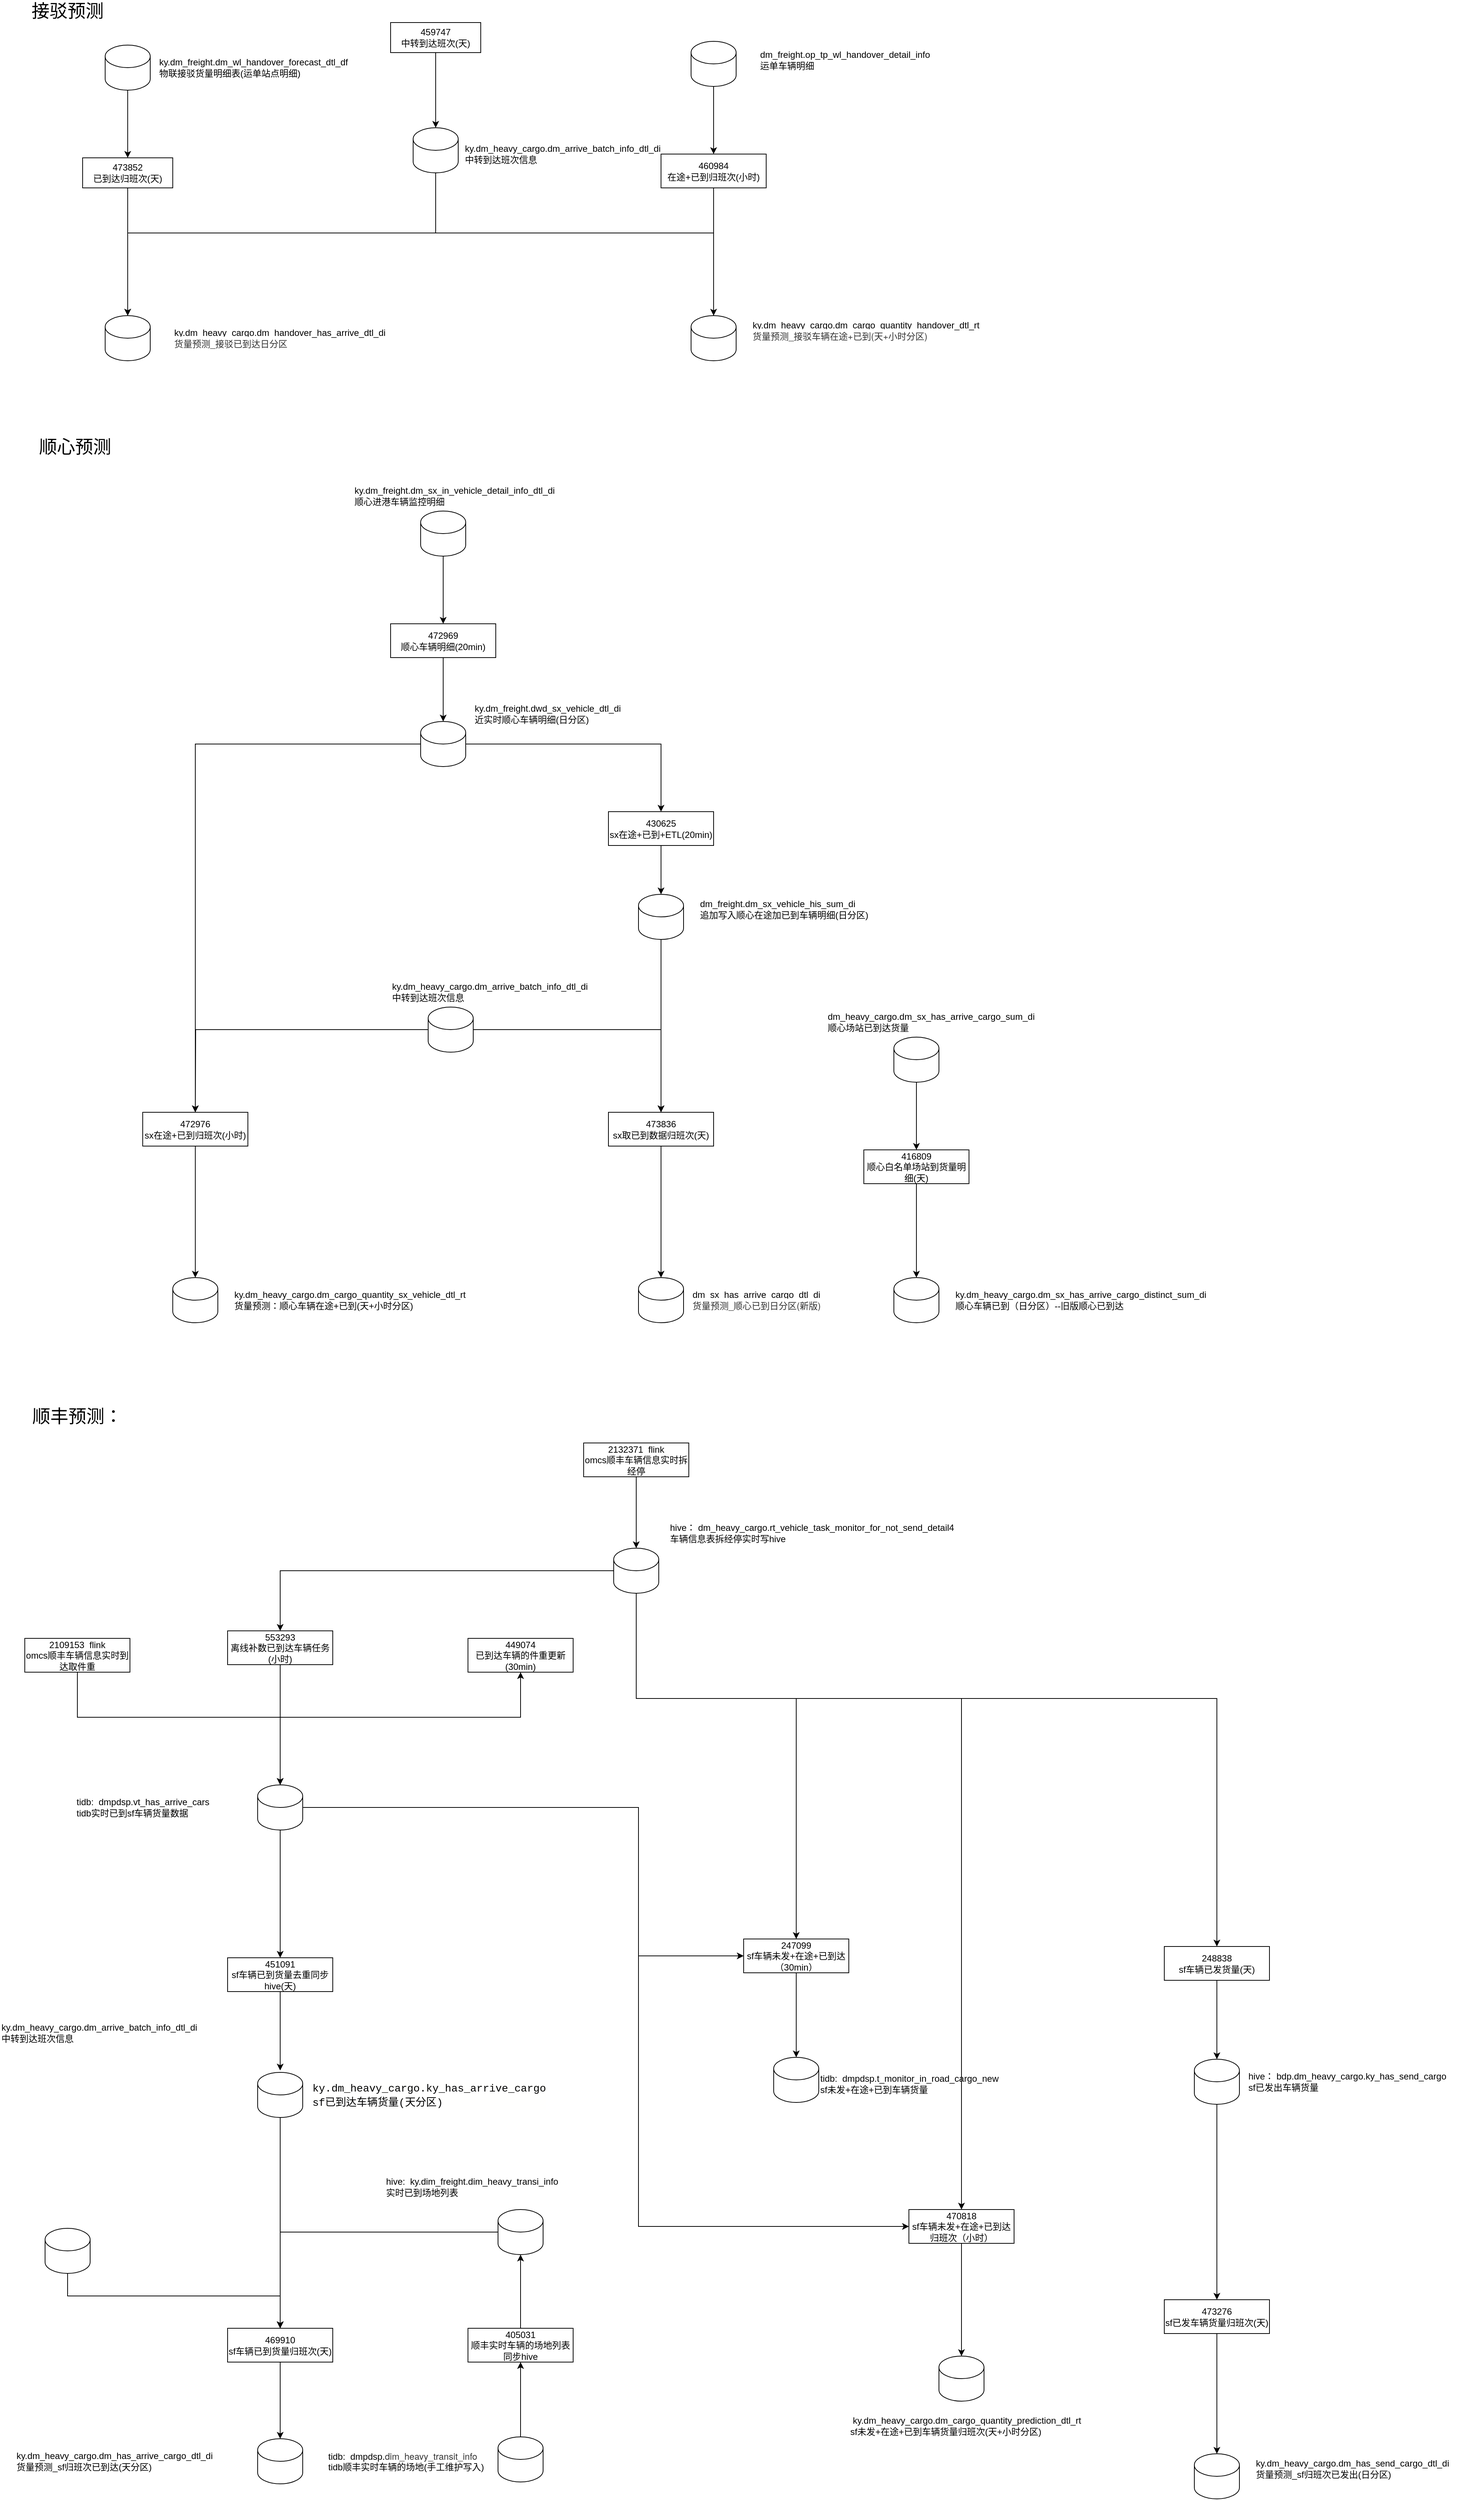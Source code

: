 <mxfile version="14.6.13" type="device"><diagram id="OLOBYFOKY032KASJwXp_" name="第 1 页"><mxGraphModel dx="2130" dy="1068" grid="0" gridSize="10" guides="0" tooltips="1" connect="1" arrows="1" fold="1" page="0" pageScale="1" pageWidth="827" pageHeight="1169" math="0" shadow="0"><root><mxCell id="0"/><mxCell id="1" parent="0"/><mxCell id="004Lto_7yVkdTld89THt-5" style="edgeStyle=orthogonalEdgeStyle;rounded=0;orthogonalLoop=1;jettySize=auto;html=1;" parent="1" source="004Lto_7yVkdTld89THt-1" edge="1"><mxGeometry relative="1" as="geometry"><mxPoint x="180" y="290" as="targetPoint"/></mxGeometry></mxCell><mxCell id="004Lto_7yVkdTld89THt-1" value="" style="shape=cylinder3;whiteSpace=wrap;html=1;boundedLbl=1;backgroundOutline=1;size=15;" parent="1" vertex="1"><mxGeometry x="150" y="140" width="60" height="60" as="geometry"/></mxCell><mxCell id="004Lto_7yVkdTld89THt-2" value="&lt;font style=&quot;font-size: 24px&quot;&gt;接驳预测&lt;/font&gt;" style="text;html=1;strokeColor=none;fillColor=none;align=center;verticalAlign=middle;whiteSpace=wrap;rounded=0;" parent="1" vertex="1"><mxGeometry x="10" y="80" width="180" height="30" as="geometry"/></mxCell><mxCell id="004Lto_7yVkdTld89THt-3" value="&lt;div&gt;&lt;span&gt;ky.dm_freight.dm_wl_handover_forecast_dtl_df&lt;/span&gt;&lt;/div&gt;&lt;div&gt;&lt;span&gt;物联接驳货量明细表(运单站点明细)&lt;/span&gt;&lt;/div&gt;" style="text;html=1;strokeColor=none;fillColor=none;align=left;verticalAlign=middle;whiteSpace=wrap;rounded=0;" parent="1" vertex="1"><mxGeometry x="220" y="140" width="250" height="60" as="geometry"/></mxCell><mxCell id="004Lto_7yVkdTld89THt-8" style="edgeStyle=orthogonalEdgeStyle;rounded=0;orthogonalLoop=1;jettySize=auto;html=1;exitX=0.5;exitY=1;exitDx=0;exitDy=0;entryX=0.5;entryY=0;entryDx=0;entryDy=0;entryPerimeter=0;" parent="1" source="004Lto_7yVkdTld89THt-6" target="004Lto_7yVkdTld89THt-7" edge="1"><mxGeometry relative="1" as="geometry"/></mxCell><mxCell id="004Lto_7yVkdTld89THt-6" value="473852&lt;br&gt;已到达归班次(天)" style="rounded=0;whiteSpace=wrap;html=1;" parent="1" vertex="1"><mxGeometry x="120" y="290" width="120" height="40" as="geometry"/></mxCell><mxCell id="004Lto_7yVkdTld89THt-7" value="" style="shape=cylinder3;whiteSpace=wrap;html=1;boundedLbl=1;backgroundOutline=1;size=15;" parent="1" vertex="1"><mxGeometry x="150" y="500" width="60" height="60" as="geometry"/></mxCell><mxCell id="004Lto_7yVkdTld89THt-10" value="ky.dm_heavy_cargo.dm_handover_has_arrive_dtl_di&lt;br&gt;&lt;span style=&quot;color: rgb(51 , 51 , 51) ; font-family: &amp;#34;pingfang sc&amp;#34; , &amp;#34;microsoft yahei&amp;#34; , &amp;#34;helvetica neue&amp;#34; , &amp;#34;helvetica&amp;#34; , &amp;#34;arial&amp;#34; , sans-serif , &amp;#34;apple color emoji&amp;#34; , &amp;#34;segoe ui emoji&amp;#34; , &amp;#34;segoe ui symbol&amp;#34; ; background-color: rgb(255 , 255 , 255)&quot;&gt;货量预测_接驳已到达日分区&lt;/span&gt;" style="text;html=1;strokeColor=none;fillColor=none;align=left;verticalAlign=middle;whiteSpace=wrap;rounded=0;" parent="1" vertex="1"><mxGeometry x="240" y="500" width="250" height="60" as="geometry"/></mxCell><mxCell id="004Lto_7yVkdTld89THt-14" style="edgeStyle=orthogonalEdgeStyle;rounded=0;orthogonalLoop=1;jettySize=auto;html=1;entryX=0.5;entryY=0;entryDx=0;entryDy=0;entryPerimeter=0;" parent="1" source="004Lto_7yVkdTld89THt-12" target="004Lto_7yVkdTld89THt-7" edge="1"><mxGeometry relative="1" as="geometry"><mxPoint x="180" y="360" as="targetPoint"/><Array as="points"><mxPoint x="590" y="390"/><mxPoint x="180" y="390"/></Array></mxGeometry></mxCell><mxCell id="004Lto_7yVkdTld89THt-23" style="edgeStyle=orthogonalEdgeStyle;rounded=0;orthogonalLoop=1;jettySize=auto;html=1;entryX=0.5;entryY=0;entryDx=0;entryDy=0;entryPerimeter=0;" parent="1" source="004Lto_7yVkdTld89THt-12" target="004Lto_7yVkdTld89THt-19" edge="1"><mxGeometry relative="1" as="geometry"><Array as="points"><mxPoint x="590" y="390"/><mxPoint x="960" y="390"/></Array></mxGeometry></mxCell><mxCell id="004Lto_7yVkdTld89THt-12" value="" style="shape=cylinder3;whiteSpace=wrap;html=1;boundedLbl=1;backgroundOutline=1;size=15;" parent="1" vertex="1"><mxGeometry x="560" y="250" width="60" height="60" as="geometry"/></mxCell><mxCell id="004Lto_7yVkdTld89THt-13" value="ky.dm_heavy_cargo.dm_arrive_batch_info_dtl_di&lt;br&gt;中转到达班次信息" style="text;html=1;strokeColor=none;fillColor=none;align=left;verticalAlign=middle;whiteSpace=wrap;rounded=0;" parent="1" vertex="1"><mxGeometry x="627" y="260" width="250" height="50" as="geometry"/></mxCell><mxCell id="004Lto_7yVkdTld89THt-15" style="edgeStyle=orthogonalEdgeStyle;rounded=0;orthogonalLoop=1;jettySize=auto;html=1;" parent="1" source="004Lto_7yVkdTld89THt-16" edge="1"><mxGeometry relative="1" as="geometry"><mxPoint x="960" y="285" as="targetPoint"/></mxGeometry></mxCell><mxCell id="004Lto_7yVkdTld89THt-16" value="" style="shape=cylinder3;whiteSpace=wrap;html=1;boundedLbl=1;backgroundOutline=1;size=15;" parent="1" vertex="1"><mxGeometry x="930" y="135" width="60" height="60" as="geometry"/></mxCell><mxCell id="004Lto_7yVkdTld89THt-24" style="edgeStyle=orthogonalEdgeStyle;rounded=0;orthogonalLoop=1;jettySize=auto;html=1;" parent="1" source="004Lto_7yVkdTld89THt-18" edge="1"><mxGeometry relative="1" as="geometry"><mxPoint x="960" y="510" as="targetPoint"/><Array as="points"><mxPoint x="960" y="370"/><mxPoint x="960" y="370"/></Array></mxGeometry></mxCell><mxCell id="004Lto_7yVkdTld89THt-18" value="460984&lt;br&gt;在途+已到归班次(小时)" style="rounded=0;whiteSpace=wrap;html=1;" parent="1" vertex="1"><mxGeometry x="890" y="285" width="140" height="45" as="geometry"/></mxCell><mxCell id="004Lto_7yVkdTld89THt-19" value="" style="shape=cylinder3;whiteSpace=wrap;html=1;boundedLbl=1;backgroundOutline=1;size=15;" parent="1" vertex="1"><mxGeometry x="930" y="500" width="60" height="60" as="geometry"/></mxCell><mxCell id="004Lto_7yVkdTld89THt-20" value="dm_freight.op_tp_wl_handover_detail_info&lt;br&gt;运单车辆明细" style="text;html=1;strokeColor=none;fillColor=none;align=left;verticalAlign=middle;whiteSpace=wrap;rounded=0;" parent="1" vertex="1"><mxGeometry x="1020" y="135" width="250" height="50" as="geometry"/></mxCell><mxCell id="004Lto_7yVkdTld89THt-25" value="ky.dm_heavy_cargo.dm_cargo_quantity_handover_dtl_rt&lt;br&gt;&lt;span style=&quot;color: rgb(51 , 51 , 51) ; font-family: &amp;#34;pingfang sc&amp;#34; , &amp;#34;microsoft yahei&amp;#34; , &amp;#34;helvetica neue&amp;#34; , &amp;#34;helvetica&amp;#34; , &amp;#34;arial&amp;#34; , sans-serif , &amp;#34;apple color emoji&amp;#34; , &amp;#34;segoe ui emoji&amp;#34; , &amp;#34;segoe ui symbol&amp;#34; ; background-color: rgb(255 , 255 , 255)&quot;&gt;货量预测_接驳车辆在途+已到(天+小时分区)&lt;/span&gt;" style="text;html=1;strokeColor=none;fillColor=none;align=left;verticalAlign=middle;whiteSpace=wrap;rounded=0;" parent="1" vertex="1"><mxGeometry x="1010" y="490" width="250" height="60" as="geometry"/></mxCell><mxCell id="004Lto_7yVkdTld89THt-27" value="&lt;font style=&quot;font-size: 24px&quot;&gt;顺心预测&lt;/font&gt;" style="text;html=1;strokeColor=none;fillColor=none;align=center;verticalAlign=middle;whiteSpace=wrap;rounded=0;" parent="1" vertex="1"><mxGeometry x="20" y="660" width="180" height="30" as="geometry"/></mxCell><mxCell id="004Lto_7yVkdTld89THt-31" style="edgeStyle=orthogonalEdgeStyle;rounded=0;orthogonalLoop=1;jettySize=auto;html=1;entryX=0.5;entryY=0;entryDx=0;entryDy=0;" parent="1" source="004Lto_7yVkdTld89THt-28" target="004Lto_7yVkdTld89THt-30" edge="1"><mxGeometry relative="1" as="geometry"/></mxCell><mxCell id="004Lto_7yVkdTld89THt-28" value="" style="shape=cylinder3;whiteSpace=wrap;html=1;boundedLbl=1;backgroundOutline=1;size=15;" parent="1" vertex="1"><mxGeometry x="570" y="760" width="60" height="60" as="geometry"/></mxCell><mxCell id="004Lto_7yVkdTld89THt-29" value="ky.dm_freight.dm_sx_in_vehicle_detail_info_dtl_di&lt;br&gt;顺心进港车辆监控明细" style="text;html=1;strokeColor=none;fillColor=none;align=left;verticalAlign=middle;whiteSpace=wrap;rounded=0;" parent="1" vertex="1"><mxGeometry x="480" y="710" width="250" height="60" as="geometry"/></mxCell><mxCell id="004Lto_7yVkdTld89THt-34" style="edgeStyle=orthogonalEdgeStyle;rounded=0;orthogonalLoop=1;jettySize=auto;html=1;entryX=0.5;entryY=0;entryDx=0;entryDy=0;entryPerimeter=0;" parent="1" source="004Lto_7yVkdTld89THt-30" target="004Lto_7yVkdTld89THt-32" edge="1"><mxGeometry relative="1" as="geometry"/></mxCell><mxCell id="004Lto_7yVkdTld89THt-30" value="472969&lt;br&gt;顺心车辆明细(20min)" style="rounded=0;whiteSpace=wrap;html=1;" parent="1" vertex="1"><mxGeometry x="530" y="910" width="140" height="45" as="geometry"/></mxCell><mxCell id="004Lto_7yVkdTld89THt-38" style="edgeStyle=orthogonalEdgeStyle;rounded=0;orthogonalLoop=1;jettySize=auto;html=1;entryX=0.5;entryY=0;entryDx=0;entryDy=0;" parent="1" source="004Lto_7yVkdTld89THt-32" target="004Lto_7yVkdTld89THt-35" edge="1"><mxGeometry relative="1" as="geometry"/></mxCell><mxCell id="004Lto_7yVkdTld89THt-47" style="edgeStyle=orthogonalEdgeStyle;rounded=0;orthogonalLoop=1;jettySize=auto;html=1;entryX=0.5;entryY=0;entryDx=0;entryDy=0;" parent="1" source="004Lto_7yVkdTld89THt-32" target="004Lto_7yVkdTld89THt-43" edge="1"><mxGeometry relative="1" as="geometry"/></mxCell><mxCell id="004Lto_7yVkdTld89THt-32" value="" style="shape=cylinder3;whiteSpace=wrap;html=1;boundedLbl=1;backgroundOutline=1;size=15;" parent="1" vertex="1"><mxGeometry x="570" y="1040" width="60" height="60" as="geometry"/></mxCell><mxCell id="004Lto_7yVkdTld89THt-33" value="ky.dm_freight.dwd_sx_vehicle_dtl_di&lt;br&gt;近实时顺心车辆明细(日分区)" style="text;html=1;strokeColor=none;fillColor=none;align=left;verticalAlign=middle;whiteSpace=wrap;rounded=0;" parent="1" vertex="1"><mxGeometry x="640" y="1000" width="250" height="60" as="geometry"/></mxCell><mxCell id="004Lto_7yVkdTld89THt-42" style="edgeStyle=orthogonalEdgeStyle;rounded=0;orthogonalLoop=1;jettySize=auto;html=1;entryX=0.5;entryY=0;entryDx=0;entryDy=0;entryPerimeter=0;" parent="1" source="004Lto_7yVkdTld89THt-35" target="004Lto_7yVkdTld89THt-40" edge="1"><mxGeometry relative="1" as="geometry"/></mxCell><mxCell id="004Lto_7yVkdTld89THt-35" value="472976&lt;br&gt;sx在途+已到归班次(小时)" style="rounded=0;whiteSpace=wrap;html=1;" parent="1" vertex="1"><mxGeometry x="200" y="1560" width="140" height="45" as="geometry"/></mxCell><mxCell id="004Lto_7yVkdTld89THt-46" style="edgeStyle=orthogonalEdgeStyle;rounded=0;orthogonalLoop=1;jettySize=auto;html=1;" parent="1" source="004Lto_7yVkdTld89THt-36" edge="1"><mxGeometry relative="1" as="geometry"><mxPoint x="270" y="1560" as="targetPoint"/></mxGeometry></mxCell><mxCell id="004Lto_7yVkdTld89THt-56" style="edgeStyle=orthogonalEdgeStyle;rounded=0;orthogonalLoop=1;jettySize=auto;html=1;entryX=0.5;entryY=0;entryDx=0;entryDy=0;" parent="1" source="004Lto_7yVkdTld89THt-36" target="004Lto_7yVkdTld89THt-52" edge="1"><mxGeometry relative="1" as="geometry"/></mxCell><mxCell id="004Lto_7yVkdTld89THt-36" value="" style="shape=cylinder3;whiteSpace=wrap;html=1;boundedLbl=1;backgroundOutline=1;size=15;" parent="1" vertex="1"><mxGeometry x="580" y="1420" width="60" height="60" as="geometry"/></mxCell><mxCell id="004Lto_7yVkdTld89THt-37" value="ky.dm_heavy_cargo.dm_arrive_batch_info_dtl_di&lt;br&gt;中转到达班次信息" style="text;html=1;strokeColor=none;fillColor=none;align=left;verticalAlign=middle;whiteSpace=wrap;rounded=0;" parent="1" vertex="1"><mxGeometry x="530" y="1370" width="250" height="60" as="geometry"/></mxCell><mxCell id="004Lto_7yVkdTld89THt-40" value="" style="shape=cylinder3;whiteSpace=wrap;html=1;boundedLbl=1;backgroundOutline=1;size=15;" parent="1" vertex="1"><mxGeometry x="240" y="1780" width="60" height="60" as="geometry"/></mxCell><mxCell id="004Lto_7yVkdTld89THt-41" value="ky.dm_heavy_cargo.dm_cargo_quantity_sx_vehicle_dtl_rt&lt;br&gt;货量预测：顺心车辆在途+已到(天+小时分区)" style="text;html=1;strokeColor=none;fillColor=none;align=left;verticalAlign=middle;whiteSpace=wrap;rounded=0;" parent="1" vertex="1"><mxGeometry x="320" y="1780" width="250" height="60" as="geometry"/></mxCell><mxCell id="004Lto_7yVkdTld89THt-50" style="edgeStyle=orthogonalEdgeStyle;rounded=0;orthogonalLoop=1;jettySize=auto;html=1;entryX=0.5;entryY=0;entryDx=0;entryDy=0;entryPerimeter=0;" parent="1" source="004Lto_7yVkdTld89THt-43" target="004Lto_7yVkdTld89THt-48" edge="1"><mxGeometry relative="1" as="geometry"/></mxCell><mxCell id="004Lto_7yVkdTld89THt-43" value="430625&lt;br&gt;sx在途+已到+ETL(20min)" style="rounded=0;whiteSpace=wrap;html=1;" parent="1" vertex="1"><mxGeometry x="820" y="1160" width="140" height="45" as="geometry"/></mxCell><mxCell id="004Lto_7yVkdTld89THt-55" style="edgeStyle=orthogonalEdgeStyle;rounded=0;orthogonalLoop=1;jettySize=auto;html=1;entryX=0.5;entryY=0;entryDx=0;entryDy=0;" parent="1" source="004Lto_7yVkdTld89THt-48" target="004Lto_7yVkdTld89THt-52" edge="1"><mxGeometry relative="1" as="geometry"/></mxCell><mxCell id="004Lto_7yVkdTld89THt-48" value="" style="shape=cylinder3;whiteSpace=wrap;html=1;boundedLbl=1;backgroundOutline=1;size=15;" parent="1" vertex="1"><mxGeometry x="860" y="1270" width="60" height="60" as="geometry"/></mxCell><mxCell id="004Lto_7yVkdTld89THt-49" value="dm_freight.dm_sx_vehicle_his_sum_di&lt;br&gt;追加写入顺心在途加已到车辆明细(日分区)" style="text;html=1;strokeColor=none;fillColor=none;align=left;verticalAlign=middle;whiteSpace=wrap;rounded=0;" parent="1" vertex="1"><mxGeometry x="940" y="1260" width="250" height="60" as="geometry"/></mxCell><mxCell id="004Lto_7yVkdTld89THt-51" style="edgeStyle=orthogonalEdgeStyle;rounded=0;orthogonalLoop=1;jettySize=auto;html=1;entryX=0.5;entryY=0;entryDx=0;entryDy=0;entryPerimeter=0;" parent="1" source="004Lto_7yVkdTld89THt-52" target="004Lto_7yVkdTld89THt-53" edge="1"><mxGeometry relative="1" as="geometry"/></mxCell><mxCell id="004Lto_7yVkdTld89THt-52" value="473836&lt;br&gt;sx取已到数据归班次(天)" style="rounded=0;whiteSpace=wrap;html=1;" parent="1" vertex="1"><mxGeometry x="820" y="1560" width="140" height="45" as="geometry"/></mxCell><mxCell id="004Lto_7yVkdTld89THt-53" value="" style="shape=cylinder3;whiteSpace=wrap;html=1;boundedLbl=1;backgroundOutline=1;size=15;" parent="1" vertex="1"><mxGeometry x="860" y="1780" width="60" height="60" as="geometry"/></mxCell><mxCell id="004Lto_7yVkdTld89THt-54" value="dm_sx_has_arrive_cargo_dtl_di&lt;br&gt;&lt;span style=&quot;color: rgb(51 , 51 , 51) ; font-family: &amp;#34;pingfang sc&amp;#34; , &amp;#34;microsoft yahei&amp;#34; , &amp;#34;helvetica neue&amp;#34; , &amp;#34;helvetica&amp;#34; , &amp;#34;arial&amp;#34; , sans-serif , &amp;#34;apple color emoji&amp;#34; , &amp;#34;segoe ui emoji&amp;#34; , &amp;#34;segoe ui symbol&amp;#34; ; background-color: rgb(255 , 255 , 255)&quot;&gt;货量预测_顺心已到日分区(新版)&lt;/span&gt;" style="text;html=1;strokeColor=none;fillColor=none;align=left;verticalAlign=middle;whiteSpace=wrap;rounded=0;" parent="1" vertex="1"><mxGeometry x="930" y="1780" width="250" height="60" as="geometry"/></mxCell><mxCell id="004Lto_7yVkdTld89THt-57" style="edgeStyle=orthogonalEdgeStyle;rounded=0;orthogonalLoop=1;jettySize=auto;html=1;entryX=0.5;entryY=0;entryDx=0;entryDy=0;" parent="1" source="004Lto_7yVkdTld89THt-58" target="004Lto_7yVkdTld89THt-60" edge="1"><mxGeometry relative="1" as="geometry"/></mxCell><mxCell id="004Lto_7yVkdTld89THt-58" value="" style="shape=cylinder3;whiteSpace=wrap;html=1;boundedLbl=1;backgroundOutline=1;size=15;" parent="1" vertex="1"><mxGeometry x="1200" y="1460" width="60" height="60" as="geometry"/></mxCell><mxCell id="004Lto_7yVkdTld89THt-59" value="dm_heavy_cargo.dm_sx_has_arrive_cargo_sum_di顺心场站已到达货量" style="text;html=1;strokeColor=none;fillColor=none;align=left;verticalAlign=middle;whiteSpace=wrap;rounded=0;" parent="1" vertex="1"><mxGeometry x="1110" y="1410" width="250" height="60" as="geometry"/></mxCell><mxCell id="004Lto_7yVkdTld89THt-67" style="edgeStyle=orthogonalEdgeStyle;rounded=0;orthogonalLoop=1;jettySize=auto;html=1;entryX=0.5;entryY=0;entryDx=0;entryDy=0;entryPerimeter=0;" parent="1" source="004Lto_7yVkdTld89THt-60" target="004Lto_7yVkdTld89THt-65" edge="1"><mxGeometry relative="1" as="geometry"/></mxCell><mxCell id="004Lto_7yVkdTld89THt-60" value="416809&lt;br&gt;顺心白名单场站到货量明细(天)" style="rounded=0;whiteSpace=wrap;html=1;" parent="1" vertex="1"><mxGeometry x="1160" y="1610" width="140" height="45" as="geometry"/></mxCell><mxCell id="004Lto_7yVkdTld89THt-65" value="" style="shape=cylinder3;whiteSpace=wrap;html=1;boundedLbl=1;backgroundOutline=1;size=15;" parent="1" vertex="1"><mxGeometry x="1200" y="1780" width="60" height="60" as="geometry"/></mxCell><mxCell id="004Lto_7yVkdTld89THt-66" value="ky.dm_heavy_cargo.dm_sx_has_arrive_cargo_distinct_sum_di&lt;br&gt;顺心车辆已到（日分区）--旧版顺心已到达" style="text;html=1;strokeColor=none;fillColor=none;align=left;verticalAlign=middle;whiteSpace=wrap;rounded=0;" parent="1" vertex="1"><mxGeometry x="1280" y="1780" width="250" height="60" as="geometry"/></mxCell><mxCell id="CqCRUNNsCnVRlWVjn8J9-3" style="edgeStyle=orthogonalEdgeStyle;rounded=0;orthogonalLoop=1;jettySize=auto;html=1;entryX=0.5;entryY=0;entryDx=0;entryDy=0;entryPerimeter=0;" parent="1" source="CqCRUNNsCnVRlWVjn8J9-1" target="004Lto_7yVkdTld89THt-12" edge="1"><mxGeometry relative="1" as="geometry"><mxPoint x="590" y="210" as="targetPoint"/></mxGeometry></mxCell><mxCell id="CqCRUNNsCnVRlWVjn8J9-1" value="459747&lt;br&gt;中转到达班次(天)" style="rounded=0;whiteSpace=wrap;html=1;" parent="1" vertex="1"><mxGeometry x="530" y="110" width="120" height="40" as="geometry"/></mxCell><mxCell id="CqCRUNNsCnVRlWVjn8J9-4" value="&lt;span style=&quot;font-size: 24px&quot;&gt;顺丰预测：&lt;/span&gt;" style="text;html=1;strokeColor=none;fillColor=none;align=center;verticalAlign=middle;whiteSpace=wrap;rounded=0;" parent="1" vertex="1"><mxGeometry x="23" y="1950" width="180" height="30" as="geometry"/></mxCell><mxCell id="CqCRUNNsCnVRlWVjn8J9-29" style="edgeStyle=orthogonalEdgeStyle;rounded=0;orthogonalLoop=1;jettySize=auto;html=1;entryX=0.5;entryY=0;entryDx=0;entryDy=0;" parent="1" source="CqCRUNNsCnVRlWVjn8J9-6" target="CqCRUNNsCnVRlWVjn8J9-24" edge="1"><mxGeometry relative="1" as="geometry"><Array as="points"><mxPoint x="857" y="2340"/><mxPoint x="1070" y="2340"/></Array></mxGeometry></mxCell><mxCell id="VH3NM5g-ztvh3Fvua5BT-8" style="edgeStyle=orthogonalEdgeStyle;rounded=0;orthogonalLoop=1;jettySize=auto;html=1;entryX=0.5;entryY=0;entryDx=0;entryDy=0;" parent="1" source="CqCRUNNsCnVRlWVjn8J9-6" target="CqCRUNNsCnVRlWVjn8J9-21" edge="1"><mxGeometry relative="1" as="geometry"/></mxCell><mxCell id="5DP14v0nxQtL9v-kiiVL-14" style="edgeStyle=orthogonalEdgeStyle;rounded=0;orthogonalLoop=1;jettySize=auto;html=1;entryX=0.5;entryY=0;entryDx=0;entryDy=0;" parent="1" source="CqCRUNNsCnVRlWVjn8J9-6" target="CqCRUNNsCnVRlWVjn8J9-39" edge="1"><mxGeometry relative="1" as="geometry"><Array as="points"><mxPoint x="857" y="2340"/><mxPoint x="1290" y="2340"/></Array></mxGeometry></mxCell><mxCell id="5DP14v0nxQtL9v-kiiVL-15" style="edgeStyle=orthogonalEdgeStyle;rounded=0;orthogonalLoop=1;jettySize=auto;html=1;entryX=0.5;entryY=0;entryDx=0;entryDy=0;" parent="1" source="CqCRUNNsCnVRlWVjn8J9-6" target="CqCRUNNsCnVRlWVjn8J9-31" edge="1"><mxGeometry relative="1" as="geometry"><Array as="points"><mxPoint x="857" y="2340"/><mxPoint x="1630" y="2340"/></Array></mxGeometry></mxCell><mxCell id="CqCRUNNsCnVRlWVjn8J9-6" value="" style="shape=cylinder3;whiteSpace=wrap;html=1;boundedLbl=1;backgroundOutline=1;size=15;" parent="1" vertex="1"><mxGeometry x="827" y="2140" width="60" height="60" as="geometry"/></mxCell><mxCell id="CqCRUNNsCnVRlWVjn8J9-7" value="hive： dm_heavy_cargo.rt_vehicle_task_monitor_for_not_send_detail4&lt;div&gt;车辆信息表拆经停实时写hive&lt;/div&gt;" style="text;html=1;strokeColor=none;fillColor=none;align=left;verticalAlign=middle;whiteSpace=wrap;rounded=0;" parent="1" vertex="1"><mxGeometry x="900" y="2090" width="450" height="60" as="geometry"/></mxCell><mxCell id="CqCRUNNsCnVRlWVjn8J9-22" style="edgeStyle=orthogonalEdgeStyle;rounded=0;orthogonalLoop=1;jettySize=auto;html=1;entryX=0.5;entryY=1;entryDx=0;entryDy=0;" parent="1" source="CqCRUNNsCnVRlWVjn8J9-8" target="CqCRUNNsCnVRlWVjn8J9-18" edge="1"><mxGeometry relative="1" as="geometry"><Array as="points"><mxPoint x="383" y="2365"/><mxPoint x="703" y="2365"/></Array></mxGeometry></mxCell><mxCell id="CqCRUNNsCnVRlWVjn8J9-57" style="edgeStyle=orthogonalEdgeStyle;rounded=0;orthogonalLoop=1;jettySize=auto;html=1;entryX=0.5;entryY=0;entryDx=0;entryDy=0;" parent="1" source="CqCRUNNsCnVRlWVjn8J9-8" target="CqCRUNNsCnVRlWVjn8J9-56" edge="1"><mxGeometry relative="1" as="geometry"/></mxCell><mxCell id="FY-itdsRBuY_VmHFKu-d-1" style="edgeStyle=orthogonalEdgeStyle;rounded=0;orthogonalLoop=1;jettySize=auto;html=1;entryX=0;entryY=0.5;entryDx=0;entryDy=0;" parent="1" source="CqCRUNNsCnVRlWVjn8J9-8" target="CqCRUNNsCnVRlWVjn8J9-24" edge="1"><mxGeometry relative="1" as="geometry"><Array as="points"><mxPoint x="860" y="2485"/><mxPoint x="860" y="2683"/></Array></mxGeometry></mxCell><mxCell id="5DP14v0nxQtL9v-kiiVL-13" style="edgeStyle=orthogonalEdgeStyle;rounded=0;orthogonalLoop=1;jettySize=auto;html=1;entryX=0;entryY=0.5;entryDx=0;entryDy=0;" parent="1" source="CqCRUNNsCnVRlWVjn8J9-8" target="CqCRUNNsCnVRlWVjn8J9-39" edge="1"><mxGeometry relative="1" as="geometry"><Array as="points"><mxPoint x="860" y="2485"/><mxPoint x="860" y="3043"/></Array></mxGeometry></mxCell><mxCell id="CqCRUNNsCnVRlWVjn8J9-8" value="" style="shape=cylinder3;whiteSpace=wrap;html=1;boundedLbl=1;backgroundOutline=1;size=15;" parent="1" vertex="1"><mxGeometry x="353" y="2455" width="60" height="60" as="geometry"/></mxCell><mxCell id="CqCRUNNsCnVRlWVjn8J9-9" value="tidb:&amp;nbsp; dmpdsp.vt_has_arrive_cars&lt;div&gt;tidb实时已到sf车辆货量数据&lt;/div&gt;" style="text;html=1;strokeColor=none;fillColor=none;align=left;verticalAlign=middle;whiteSpace=wrap;rounded=0;" parent="1" vertex="1"><mxGeometry x="110" y="2455" width="230" height="60" as="geometry"/></mxCell><mxCell id="VH3NM5g-ztvh3Fvua5BT-9" style="edgeStyle=orthogonalEdgeStyle;rounded=0;orthogonalLoop=1;jettySize=auto;html=1;entryX=0.5;entryY=0;entryDx=0;entryDy=0;entryPerimeter=0;" parent="1" source="CqCRUNNsCnVRlWVjn8J9-10" target="CqCRUNNsCnVRlWVjn8J9-6" edge="1"><mxGeometry relative="1" as="geometry"/></mxCell><mxCell id="CqCRUNNsCnVRlWVjn8J9-10" value="2132371&amp;nbsp; flink&lt;br&gt;omcs顺丰车辆信息实时拆经停" style="rounded=0;whiteSpace=wrap;html=1;" parent="1" vertex="1"><mxGeometry x="787" y="2000" width="140" height="45" as="geometry"/></mxCell><mxCell id="CqCRUNNsCnVRlWVjn8J9-17" style="edgeStyle=orthogonalEdgeStyle;rounded=0;orthogonalLoop=1;jettySize=auto;html=1;entryX=0.5;entryY=0;entryDx=0;entryDy=0;entryPerimeter=0;" parent="1" source="CqCRUNNsCnVRlWVjn8J9-12" target="CqCRUNNsCnVRlWVjn8J9-8" edge="1"><mxGeometry relative="1" as="geometry"><Array as="points"><mxPoint x="113" y="2365"/><mxPoint x="383" y="2365"/></Array></mxGeometry></mxCell><mxCell id="CqCRUNNsCnVRlWVjn8J9-12" value="2109153&amp;nbsp; flink&lt;br&gt;omcs顺丰车辆信息实时到达取件重" style="rounded=0;whiteSpace=wrap;html=1;" parent="1" vertex="1"><mxGeometry x="43" y="2260" width="140" height="45" as="geometry"/></mxCell><mxCell id="CqCRUNNsCnVRlWVjn8J9-18" value="449074&lt;br&gt;已到达车辆的件重更新(30min)" style="rounded=0;whiteSpace=wrap;html=1;" parent="1" vertex="1"><mxGeometry x="633" y="2260" width="140" height="45" as="geometry"/></mxCell><mxCell id="h2rnqztJynBavHlph_OB-1" style="edgeStyle=orthogonalEdgeStyle;rounded=0;orthogonalLoop=1;jettySize=auto;html=1;" parent="1" source="CqCRUNNsCnVRlWVjn8J9-21" edge="1"><mxGeometry relative="1" as="geometry"><mxPoint x="383" y="2455" as="targetPoint"/></mxGeometry></mxCell><mxCell id="CqCRUNNsCnVRlWVjn8J9-21" value="553293&lt;br&gt;离线补数已到达车辆任务(小时)" style="rounded=0;whiteSpace=wrap;html=1;" parent="1" vertex="1"><mxGeometry x="313" y="2250" width="140" height="45" as="geometry"/></mxCell><mxCell id="CqCRUNNsCnVRlWVjn8J9-28" style="edgeStyle=orthogonalEdgeStyle;rounded=0;orthogonalLoop=1;jettySize=auto;html=1;entryX=0.5;entryY=0;entryDx=0;entryDy=0;entryPerimeter=0;" parent="1" source="CqCRUNNsCnVRlWVjn8J9-24" target="CqCRUNNsCnVRlWVjn8J9-25" edge="1"><mxGeometry relative="1" as="geometry"/></mxCell><mxCell id="CqCRUNNsCnVRlWVjn8J9-24" value="247099&lt;br&gt;sf车辆未发+在途+已到达（30min）" style="rounded=0;whiteSpace=wrap;html=1;" parent="1" vertex="1"><mxGeometry x="1000" y="2660" width="140" height="45" as="geometry"/></mxCell><mxCell id="CqCRUNNsCnVRlWVjn8J9-25" value="" style="shape=cylinder3;whiteSpace=wrap;html=1;boundedLbl=1;backgroundOutline=1;size=15;" parent="1" vertex="1"><mxGeometry x="1040" y="2817.5" width="60" height="60" as="geometry"/></mxCell><mxCell id="CqCRUNNsCnVRlWVjn8J9-26" value="tidb:&amp;nbsp; dmpdsp.t_monitor_in_road_cargo_new&lt;div&gt;sf未发+在途+已到车辆货量&lt;/div&gt;" style="text;html=1;strokeColor=none;fillColor=none;align=left;verticalAlign=middle;whiteSpace=wrap;rounded=0;" parent="1" vertex="1"><mxGeometry x="1100" y="2835" width="270" height="35" as="geometry"/></mxCell><mxCell id="CqCRUNNsCnVRlWVjn8J9-30" style="edgeStyle=orthogonalEdgeStyle;rounded=0;orthogonalLoop=1;jettySize=auto;html=1;entryX=0.5;entryY=0;entryDx=0;entryDy=0;entryPerimeter=0;" parent="1" source="CqCRUNNsCnVRlWVjn8J9-31" target="CqCRUNNsCnVRlWVjn8J9-32" edge="1"><mxGeometry relative="1" as="geometry"/></mxCell><mxCell id="CqCRUNNsCnVRlWVjn8J9-31" value="248838&lt;br&gt;sf车辆已发货量(天)" style="rounded=0;whiteSpace=wrap;html=1;" parent="1" vertex="1"><mxGeometry x="1560" y="2670" width="140" height="45" as="geometry"/></mxCell><mxCell id="CqCRUNNsCnVRlWVjn8J9-53" style="edgeStyle=orthogonalEdgeStyle;rounded=0;orthogonalLoop=1;jettySize=auto;html=1;entryX=0.5;entryY=0;entryDx=0;entryDy=0;" parent="1" source="CqCRUNNsCnVRlWVjn8J9-32" target="CqCRUNNsCnVRlWVjn8J9-48" edge="1"><mxGeometry relative="1" as="geometry"/></mxCell><mxCell id="CqCRUNNsCnVRlWVjn8J9-32" value="" style="shape=cylinder3;whiteSpace=wrap;html=1;boundedLbl=1;backgroundOutline=1;size=15;" parent="1" vertex="1"><mxGeometry x="1600" y="2820" width="60" height="60" as="geometry"/></mxCell><mxCell id="CqCRUNNsCnVRlWVjn8J9-33" value="hive： bdp.dm_heavy_cargo.ky_has_send_cargo&lt;div&gt;sf已发出车辆货量&lt;/div&gt;" style="text;html=1;strokeColor=none;fillColor=none;align=left;verticalAlign=middle;whiteSpace=wrap;rounded=0;" parent="1" vertex="1"><mxGeometry x="1670" y="2827.5" width="280" height="45" as="geometry"/></mxCell><mxCell id="CqCRUNNsCnVRlWVjn8J9-43" style="edgeStyle=orthogonalEdgeStyle;rounded=0;orthogonalLoop=1;jettySize=auto;html=1;entryX=0.5;entryY=0;entryDx=0;entryDy=0;entryPerimeter=0;" parent="1" source="CqCRUNNsCnVRlWVjn8J9-39" target="CqCRUNNsCnVRlWVjn8J9-41" edge="1"><mxGeometry relative="1" as="geometry"/></mxCell><mxCell id="CqCRUNNsCnVRlWVjn8J9-39" value="470818&lt;br&gt;sf车辆未发+在途+已到达归班次（小时）" style="rounded=0;whiteSpace=wrap;html=1;" parent="1" vertex="1"><mxGeometry x="1220" y="3020" width="140" height="45" as="geometry"/></mxCell><mxCell id="CqCRUNNsCnVRlWVjn8J9-41" value="" style="shape=cylinder3;whiteSpace=wrap;html=1;boundedLbl=1;backgroundOutline=1;size=15;" parent="1" vertex="1"><mxGeometry x="1260" y="3215" width="60" height="60" as="geometry"/></mxCell><mxCell id="CqCRUNNsCnVRlWVjn8J9-42" value="&amp;nbsp;ky.dm_heavy_cargo.dm_cargo_quantity_prediction_dtl_rt&lt;div&gt;sf未发+在途+已到车辆货量归班次(天+小时分区)&lt;/div&gt;" style="text;html=1;strokeColor=none;fillColor=none;align=left;verticalAlign=middle;whiteSpace=wrap;rounded=0;" parent="1" vertex="1"><mxGeometry x="1140" y="3290" width="270" height="35" as="geometry"/></mxCell><mxCell id="CqCRUNNsCnVRlWVjn8J9-45" style="edgeStyle=orthogonalEdgeStyle;rounded=0;orthogonalLoop=1;jettySize=auto;html=1;exitX=0.5;exitY=1;exitDx=0;exitDy=0;" parent="1" source="CqCRUNNsCnVRlWVjn8J9-42" target="CqCRUNNsCnVRlWVjn8J9-42" edge="1"><mxGeometry relative="1" as="geometry"/></mxCell><mxCell id="CqCRUNNsCnVRlWVjn8J9-54" style="edgeStyle=orthogonalEdgeStyle;rounded=0;orthogonalLoop=1;jettySize=auto;html=1;entryX=0.5;entryY=0;entryDx=0;entryDy=0;entryPerimeter=0;" parent="1" source="CqCRUNNsCnVRlWVjn8J9-48" target="CqCRUNNsCnVRlWVjn8J9-49" edge="1"><mxGeometry relative="1" as="geometry"/></mxCell><mxCell id="CqCRUNNsCnVRlWVjn8J9-48" value="473276&lt;br&gt;sf已发车辆货量归班次(天)" style="rounded=0;whiteSpace=wrap;html=1;" parent="1" vertex="1"><mxGeometry x="1560" y="3140" width="140" height="45" as="geometry"/></mxCell><mxCell id="CqCRUNNsCnVRlWVjn8J9-49" value="" style="shape=cylinder3;whiteSpace=wrap;html=1;boundedLbl=1;backgroundOutline=1;size=15;" parent="1" vertex="1"><mxGeometry x="1600" y="3345" width="60" height="60" as="geometry"/></mxCell><mxCell id="CqCRUNNsCnVRlWVjn8J9-50" value="ky.dm_heavy_cargo.dm_has_send_cargo_dtl_di&lt;div&gt;货量预测_sf归班次已发出(日分区)&lt;/div&gt;" style="text;html=1;strokeColor=none;fillColor=none;align=left;verticalAlign=middle;whiteSpace=wrap;rounded=0;" parent="1" vertex="1"><mxGeometry x="1680" y="3347.5" width="270" height="35" as="geometry"/></mxCell><mxCell id="CqCRUNNsCnVRlWVjn8J9-51" style="edgeStyle=orthogonalEdgeStyle;rounded=0;orthogonalLoop=1;jettySize=auto;html=1;exitX=0.5;exitY=1;exitDx=0;exitDy=0;" parent="1" source="CqCRUNNsCnVRlWVjn8J9-50" target="CqCRUNNsCnVRlWVjn8J9-50" edge="1"><mxGeometry relative="1" as="geometry"/></mxCell><mxCell id="CqCRUNNsCnVRlWVjn8J9-61" style="edgeStyle=orthogonalEdgeStyle;rounded=0;orthogonalLoop=1;jettySize=auto;html=1;" parent="1" source="CqCRUNNsCnVRlWVjn8J9-56" edge="1"><mxGeometry relative="1" as="geometry"><mxPoint x="383" y="2835.0" as="targetPoint"/></mxGeometry></mxCell><mxCell id="CqCRUNNsCnVRlWVjn8J9-56" value="451091&lt;br&gt;sf车辆已到货量去重同步hive(天)" style="rounded=0;whiteSpace=wrap;html=1;" parent="1" vertex="1"><mxGeometry x="313" y="2685" width="140" height="45" as="geometry"/></mxCell><mxCell id="CqCRUNNsCnVRlWVjn8J9-68" style="edgeStyle=orthogonalEdgeStyle;rounded=0;orthogonalLoop=1;jettySize=auto;html=1;entryX=0.5;entryY=0;entryDx=0;entryDy=0;" parent="1" source="CqCRUNNsCnVRlWVjn8J9-59" target="CqCRUNNsCnVRlWVjn8J9-66" edge="1"><mxGeometry relative="1" as="geometry"/></mxCell><mxCell id="CqCRUNNsCnVRlWVjn8J9-59" value="" style="shape=cylinder3;whiteSpace=wrap;html=1;boundedLbl=1;backgroundOutline=1;size=15;" parent="1" vertex="1"><mxGeometry x="353" y="2837.5" width="60" height="60" as="geometry"/></mxCell><mxCell id="CqCRUNNsCnVRlWVjn8J9-60" value="&lt;div style=&quot;background-color: rgb(255 , 255 , 254) ; font-family: &amp;#34;consolas&amp;#34; , &amp;#34;courier new&amp;#34; , monospace ; font-size: 14px ; line-height: 19px&quot;&gt;ky.dm_heavy_cargo.ky_has_arrive_cargo&lt;br&gt;sf已到达车辆货量(天分区)&lt;/div&gt;" style="text;html=1;strokeColor=none;fillColor=none;align=left;verticalAlign=middle;whiteSpace=wrap;rounded=0;" parent="1" vertex="1"><mxGeometry x="424" y="2846.25" width="300" height="42.5" as="geometry"/></mxCell><mxCell id="CqCRUNNsCnVRlWVjn8J9-71" style="edgeStyle=orthogonalEdgeStyle;rounded=0;orthogonalLoop=1;jettySize=auto;html=1;entryX=0.5;entryY=0;entryDx=0;entryDy=0;" parent="1" source="CqCRUNNsCnVRlWVjn8J9-62" target="CqCRUNNsCnVRlWVjn8J9-66" edge="1"><mxGeometry relative="1" as="geometry"><Array as="points"><mxPoint x="100" y="3135"/><mxPoint x="383" y="3135"/></Array></mxGeometry></mxCell><mxCell id="CqCRUNNsCnVRlWVjn8J9-62" value="" style="shape=cylinder3;whiteSpace=wrap;html=1;boundedLbl=1;backgroundOutline=1;size=15;" parent="1" vertex="1"><mxGeometry x="70" y="3045" width="60" height="60" as="geometry"/></mxCell><mxCell id="CqCRUNNsCnVRlWVjn8J9-63" value="ky.dm_heavy_cargo.dm_arrive_batch_info_dtl_di&lt;br&gt;中转到达班次信息" style="text;html=1;strokeColor=none;fillColor=none;align=left;verticalAlign=middle;whiteSpace=wrap;rounded=0;" parent="1" vertex="1"><mxGeometry x="10" y="2755" width="250" height="60" as="geometry"/></mxCell><mxCell id="CqCRUNNsCnVRlWVjn8J9-64" value="" style="shape=cylinder3;whiteSpace=wrap;html=1;boundedLbl=1;backgroundOutline=1;size=15;" parent="1" vertex="1"><mxGeometry x="353" y="3325" width="60" height="60" as="geometry"/></mxCell><mxCell id="CqCRUNNsCnVRlWVjn8J9-65" value="ky.dm_heavy_cargo.dm_has_arrive_cargo_dtl_di货量预测_sf归班次已到达(天分区)" style="text;html=1;strokeColor=none;fillColor=none;align=left;verticalAlign=middle;whiteSpace=wrap;rounded=0;" parent="1" vertex="1"><mxGeometry x="30" y="3325" width="250" height="60" as="geometry"/></mxCell><mxCell id="CqCRUNNsCnVRlWVjn8J9-69" style="edgeStyle=orthogonalEdgeStyle;rounded=0;orthogonalLoop=1;jettySize=auto;html=1;entryX=0.5;entryY=0;entryDx=0;entryDy=0;entryPerimeter=0;" parent="1" source="CqCRUNNsCnVRlWVjn8J9-66" target="CqCRUNNsCnVRlWVjn8J9-64" edge="1"><mxGeometry relative="1" as="geometry"/></mxCell><mxCell id="CqCRUNNsCnVRlWVjn8J9-66" value="469910&lt;br&gt;sf车辆已到货量归班次(天)" style="rounded=0;whiteSpace=wrap;html=1;" parent="1" vertex="1"><mxGeometry x="313" y="3178" width="140" height="45" as="geometry"/></mxCell><mxCell id="LRzccK1GL1dJPdVY3gDx-12" style="edgeStyle=orthogonalEdgeStyle;rounded=0;orthogonalLoop=1;jettySize=auto;html=1;entryX=0.5;entryY=0;entryDx=0;entryDy=0;" parent="1" source="LRzccK1GL1dJPdVY3gDx-1" target="CqCRUNNsCnVRlWVjn8J9-66" edge="1"><mxGeometry relative="1" as="geometry"/></mxCell><mxCell id="LRzccK1GL1dJPdVY3gDx-1" value="" style="shape=cylinder3;whiteSpace=wrap;html=1;boundedLbl=1;backgroundOutline=1;size=15;" parent="1" vertex="1"><mxGeometry x="673" y="3020" width="60" height="60" as="geometry"/></mxCell><mxCell id="LRzccK1GL1dJPdVY3gDx-2" value="hive:&amp;nbsp; ky.dim_freight.dim_heavy_transi_info&lt;div&gt;实时已到场地列表&lt;/div&gt;" style="text;html=1;strokeColor=none;fillColor=none;align=left;verticalAlign=middle;whiteSpace=wrap;rounded=0;" parent="1" vertex="1"><mxGeometry x="521.5" y="2960" width="308.5" height="60" as="geometry"/></mxCell><mxCell id="VH3NM5g-ztvh3Fvua5BT-11" style="edgeStyle=orthogonalEdgeStyle;rounded=0;orthogonalLoop=1;jettySize=auto;html=1;entryX=0.5;entryY=1;entryDx=0;entryDy=0;" parent="1" source="LRzccK1GL1dJPdVY3gDx-3" target="LRzccK1GL1dJPdVY3gDx-7" edge="1"><mxGeometry relative="1" as="geometry"/></mxCell><mxCell id="LRzccK1GL1dJPdVY3gDx-3" value="" style="shape=cylinder3;whiteSpace=wrap;html=1;boundedLbl=1;backgroundOutline=1;size=15;" parent="1" vertex="1"><mxGeometry x="673" y="3322.5" width="60" height="60" as="geometry"/></mxCell><mxCell id="LRzccK1GL1dJPdVY3gDx-4" value="tidb:&amp;nbsp; dmpdsp.&lt;span style=&quot;color: rgb(51 , 51 , 51) ; font-family: &amp;#34;pingfang sc&amp;#34; , &amp;#34;microsoft yahei&amp;#34; , &amp;#34;helvetica neue&amp;#34; , &amp;#34;helvetica&amp;#34; , &amp;#34;arial&amp;#34; , sans-serif , &amp;#34;apple color emoji&amp;#34; , &amp;#34;segoe ui emoji&amp;#34; , &amp;#34;segoe ui symbol&amp;#34; ; background-color: rgb(255 , 255 , 255)&quot;&gt;dim_heavy_transit_info&lt;/span&gt;&lt;div&gt;tidb顺丰实时车辆的场地(手工维护写入)&lt;/div&gt;" style="text;html=1;strokeColor=none;fillColor=none;align=left;verticalAlign=middle;whiteSpace=wrap;rounded=0;" parent="1" vertex="1"><mxGeometry x="445" y="3325" width="230" height="60" as="geometry"/></mxCell><mxCell id="LRzccK1GL1dJPdVY3gDx-11" style="edgeStyle=orthogonalEdgeStyle;rounded=0;orthogonalLoop=1;jettySize=auto;html=1;entryX=0.5;entryY=1;entryDx=0;entryDy=0;entryPerimeter=0;" parent="1" source="LRzccK1GL1dJPdVY3gDx-7" target="LRzccK1GL1dJPdVY3gDx-1" edge="1"><mxGeometry relative="1" as="geometry"/></mxCell><mxCell id="LRzccK1GL1dJPdVY3gDx-7" value="405031&lt;br&gt;顺丰实时车辆的场地列表同步hive" style="rounded=0;whiteSpace=wrap;html=1;" parent="1" vertex="1"><mxGeometry x="633" y="3178" width="140" height="45" as="geometry"/></mxCell></root></mxGraphModel></diagram></mxfile>